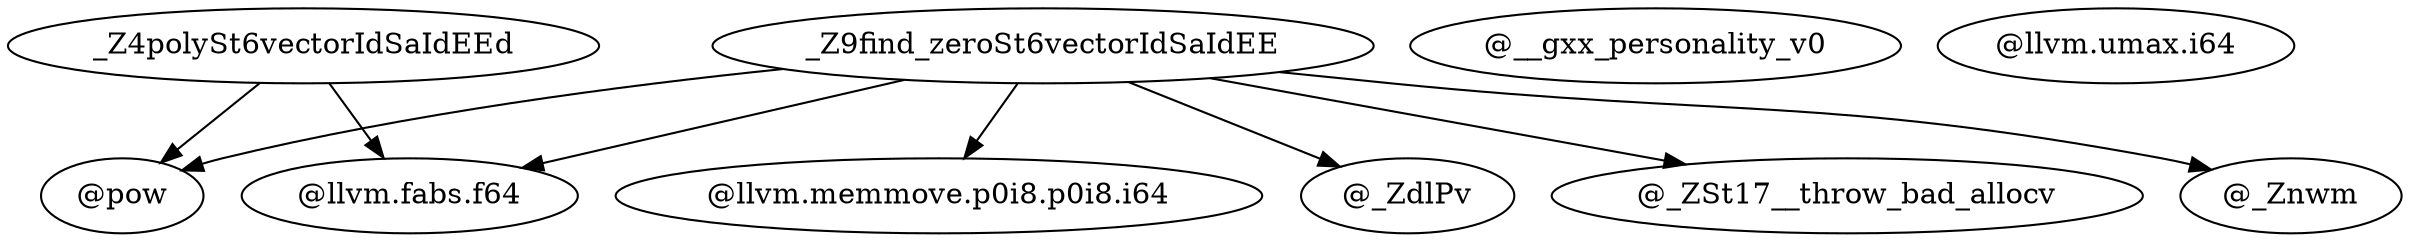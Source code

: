 digraph CallGraph {
    // Function nodes
    node [shape=ellipse];
    poly [label="_Z4polySt6vectorIdSaIdEEd"];
    find_zero [label="_Z9find_zeroSt6vectorIdSaIdEE"];
    pow [label="@pow"];
    fabs [label="@llvm.fabs.f64"];
    personality [label="@__gxx_personality_v0"];
    throw_bad_alloc [label="@_ZSt17__throw_bad_allocv"];
    malloc [label="@_Znwm"];
    memmove [label="@llvm.memmove.p0i8.p0i8.i64"];
    free [label="@_ZdlPv"];
    umax [label="@llvm.umax.i64"];

    // Function calls (edges)
    poly -> pow;
    poly -> fabs;
    find_zero -> throw_bad_alloc;
    find_zero -> malloc;
    find_zero -> memmove;
    find_zero -> free;
    find_zero -> pow;
    find_zero -> fabs;
}
